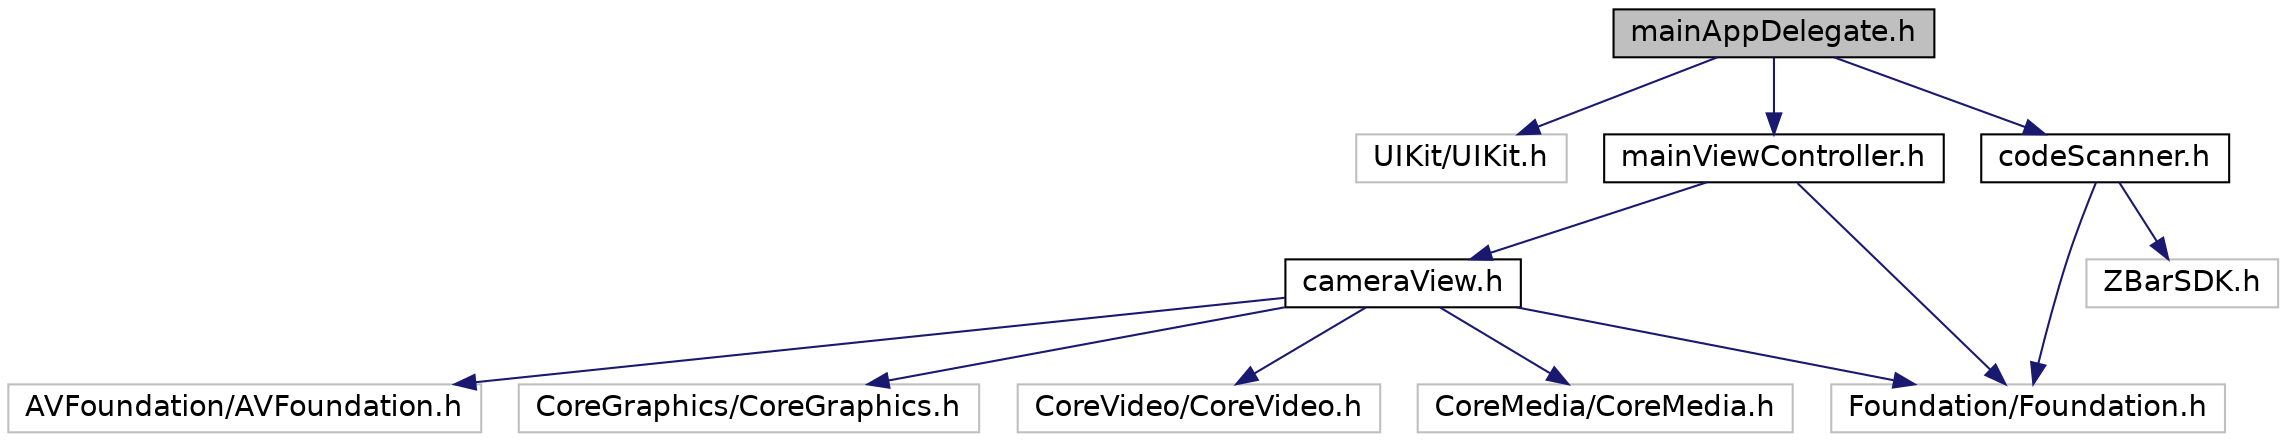 digraph G
{
  edge [fontname="Helvetica",fontsize="14",labelfontname="Helvetica",labelfontsize="14"];
  node [fontname="Helvetica",fontsize="14",shape=record];
  Node1 [label="mainAppDelegate.h",height=0.2,width=0.4,color="black", fillcolor="grey75", style="filled" fontcolor="black"];
  Node1 -> Node2 [color="midnightblue",fontsize="14",style="solid"];
  Node2 [label="UIKit/UIKit.h",height=0.2,width=0.4,color="grey75", fillcolor="white", style="filled"];
  Node1 -> Node3 [color="midnightblue",fontsize="14",style="solid"];
  Node3 [label="mainViewController.h",height=0.2,width=0.4,color="black", fillcolor="white", style="filled",URL="$main_view_controller_8h_source.html"];
  Node3 -> Node4 [color="midnightblue",fontsize="14",style="solid"];
  Node4 [label="Foundation/Foundation.h",height=0.2,width=0.4,color="grey75", fillcolor="white", style="filled"];
  Node3 -> Node5 [color="midnightblue",fontsize="14",style="solid"];
  Node5 [label="cameraView.h",height=0.2,width=0.4,color="black", fillcolor="white", style="filled",URL="$camera_view_8h.html"];
  Node5 -> Node4 [color="midnightblue",fontsize="14",style="solid"];
  Node5 -> Node6 [color="midnightblue",fontsize="14",style="solid"];
  Node6 [label="AVFoundation/AVFoundation.h",height=0.2,width=0.4,color="grey75", fillcolor="white", style="filled"];
  Node5 -> Node7 [color="midnightblue",fontsize="14",style="solid"];
  Node7 [label="CoreGraphics/CoreGraphics.h",height=0.2,width=0.4,color="grey75", fillcolor="white", style="filled"];
  Node5 -> Node8 [color="midnightblue",fontsize="14",style="solid"];
  Node8 [label="CoreVideo/CoreVideo.h",height=0.2,width=0.4,color="grey75", fillcolor="white", style="filled"];
  Node5 -> Node9 [color="midnightblue",fontsize="14",style="solid"];
  Node9 [label="CoreMedia/CoreMedia.h",height=0.2,width=0.4,color="grey75", fillcolor="white", style="filled"];
  Node1 -> Node10 [color="midnightblue",fontsize="14",style="solid"];
  Node10 [label="codeScanner.h",height=0.2,width=0.4,color="black", fillcolor="white", style="filled",URL="$code_scanner_8h.html"];
  Node10 -> Node4 [color="midnightblue",fontsize="14",style="solid"];
  Node10 -> Node11 [color="midnightblue",fontsize="14",style="solid"];
  Node11 [label="ZBarSDK.h",height=0.2,width=0.4,color="grey75", fillcolor="white", style="filled"];
}
